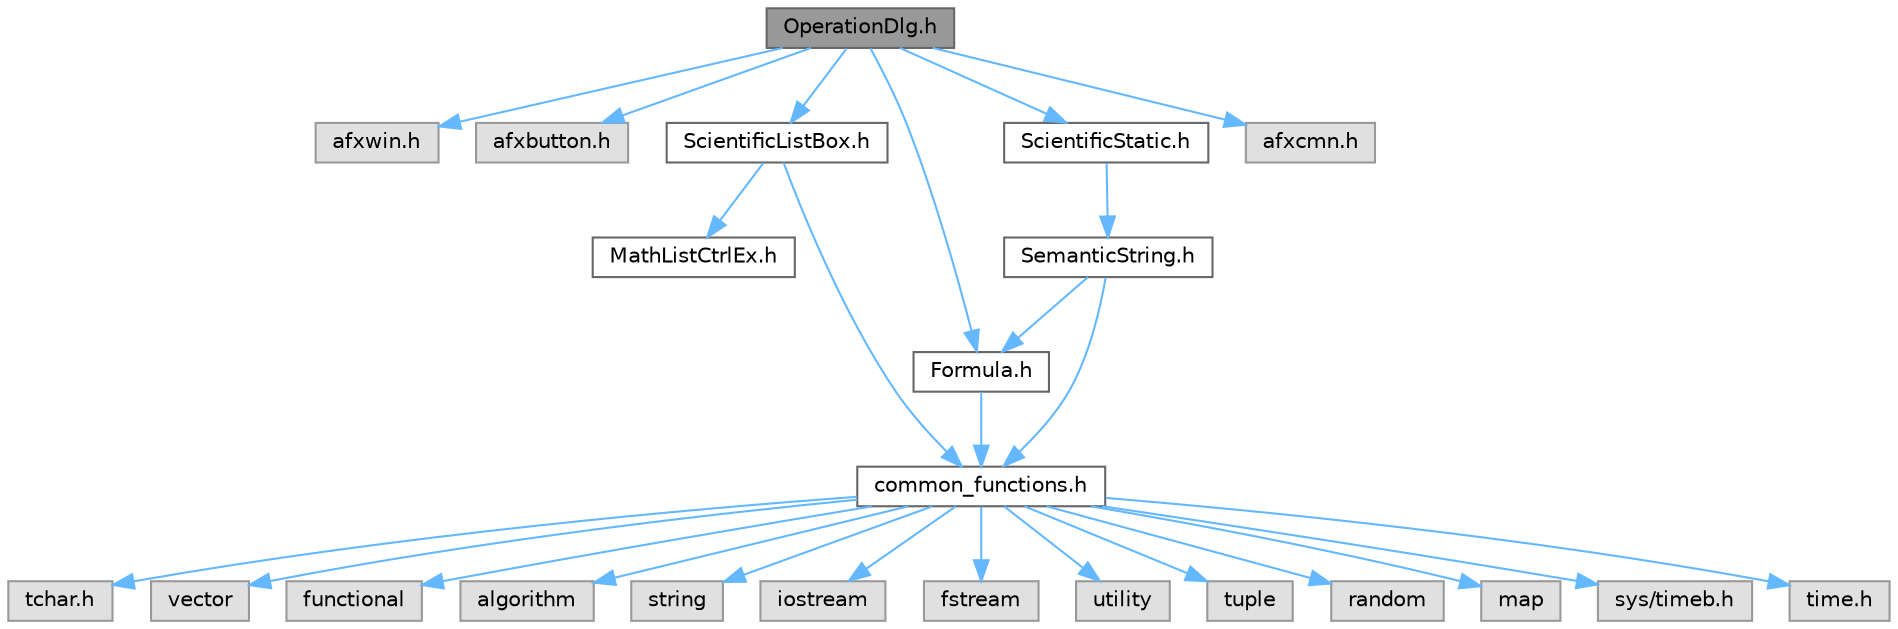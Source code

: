 digraph "OperationDlg.h"
{
 // LATEX_PDF_SIZE
  bgcolor="transparent";
  edge [fontname=Helvetica,fontsize=10,labelfontname=Helvetica,labelfontsize=10];
  node [fontname=Helvetica,fontsize=10,shape=box,height=0.2,width=0.4];
  Node1 [id="Node000001",label="OperationDlg.h",height=0.2,width=0.4,color="gray40", fillcolor="grey60", style="filled", fontcolor="black",tooltip="Defines the OperationDlg class for performing operations on formulas."];
  Node1 -> Node2 [id="edge26_Node000001_Node000002",color="steelblue1",style="solid",tooltip=" "];
  Node2 [id="Node000002",label="afxwin.h",height=0.2,width=0.4,color="grey60", fillcolor="#E0E0E0", style="filled",tooltip=" "];
  Node1 -> Node3 [id="edge27_Node000001_Node000003",color="steelblue1",style="solid",tooltip=" "];
  Node3 [id="Node000003",label="afxbutton.h",height=0.2,width=0.4,color="grey60", fillcolor="#E0E0E0", style="filled",tooltip=" "];
  Node1 -> Node4 [id="edge28_Node000001_Node000004",color="steelblue1",style="solid",tooltip=" "];
  Node4 [id="Node000004",label="ScientificListBox.h",height=0.2,width=0.4,color="grey40", fillcolor="white", style="filled",URL="$ScientificListBox_8h_source.html",tooltip=" "];
  Node4 -> Node5 [id="edge29_Node000004_Node000005",color="steelblue1",style="solid",tooltip=" "];
  Node5 [id="Node000005",label="MathListCtrlEx.h",height=0.2,width=0.4,color="grey40", fillcolor="white", style="filled",URL="$MathListCtrlEx_8h_source.html",tooltip=" "];
  Node4 -> Node6 [id="edge30_Node000004_Node000006",color="steelblue1",style="solid",tooltip=" "];
  Node6 [id="Node000006",label="common_functions.h",height=0.2,width=0.4,color="grey40", fillcolor="white", style="filled",URL="$common__functions_8h_source.html",tooltip=" "];
  Node6 -> Node7 [id="edge31_Node000006_Node000007",color="steelblue1",style="solid",tooltip=" "];
  Node7 [id="Node000007",label="tchar.h",height=0.2,width=0.4,color="grey60", fillcolor="#E0E0E0", style="filled",tooltip=" "];
  Node6 -> Node8 [id="edge32_Node000006_Node000008",color="steelblue1",style="solid",tooltip=" "];
  Node8 [id="Node000008",label="vector",height=0.2,width=0.4,color="grey60", fillcolor="#E0E0E0", style="filled",tooltip=" "];
  Node6 -> Node9 [id="edge33_Node000006_Node000009",color="steelblue1",style="solid",tooltip=" "];
  Node9 [id="Node000009",label="functional",height=0.2,width=0.4,color="grey60", fillcolor="#E0E0E0", style="filled",tooltip=" "];
  Node6 -> Node10 [id="edge34_Node000006_Node000010",color="steelblue1",style="solid",tooltip=" "];
  Node10 [id="Node000010",label="algorithm",height=0.2,width=0.4,color="grey60", fillcolor="#E0E0E0", style="filled",tooltip=" "];
  Node6 -> Node11 [id="edge35_Node000006_Node000011",color="steelblue1",style="solid",tooltip=" "];
  Node11 [id="Node000011",label="string",height=0.2,width=0.4,color="grey60", fillcolor="#E0E0E0", style="filled",tooltip=" "];
  Node6 -> Node12 [id="edge36_Node000006_Node000012",color="steelblue1",style="solid",tooltip=" "];
  Node12 [id="Node000012",label="iostream",height=0.2,width=0.4,color="grey60", fillcolor="#E0E0E0", style="filled",tooltip=" "];
  Node6 -> Node13 [id="edge37_Node000006_Node000013",color="steelblue1",style="solid",tooltip=" "];
  Node13 [id="Node000013",label="fstream",height=0.2,width=0.4,color="grey60", fillcolor="#E0E0E0", style="filled",tooltip=" "];
  Node6 -> Node14 [id="edge38_Node000006_Node000014",color="steelblue1",style="solid",tooltip=" "];
  Node14 [id="Node000014",label="utility",height=0.2,width=0.4,color="grey60", fillcolor="#E0E0E0", style="filled",tooltip=" "];
  Node6 -> Node15 [id="edge39_Node000006_Node000015",color="steelblue1",style="solid",tooltip=" "];
  Node15 [id="Node000015",label="tuple",height=0.2,width=0.4,color="grey60", fillcolor="#E0E0E0", style="filled",tooltip=" "];
  Node6 -> Node16 [id="edge40_Node000006_Node000016",color="steelblue1",style="solid",tooltip=" "];
  Node16 [id="Node000016",label="random",height=0.2,width=0.4,color="grey60", fillcolor="#E0E0E0", style="filled",tooltip=" "];
  Node6 -> Node17 [id="edge41_Node000006_Node000017",color="steelblue1",style="solid",tooltip=" "];
  Node17 [id="Node000017",label="map",height=0.2,width=0.4,color="grey60", fillcolor="#E0E0E0", style="filled",tooltip=" "];
  Node6 -> Node18 [id="edge42_Node000006_Node000018",color="steelblue1",style="solid",tooltip=" "];
  Node18 [id="Node000018",label="sys/timeb.h",height=0.2,width=0.4,color="grey60", fillcolor="#E0E0E0", style="filled",tooltip=" "];
  Node6 -> Node19 [id="edge43_Node000006_Node000019",color="steelblue1",style="solid",tooltip=" "];
  Node19 [id="Node000019",label="time.h",height=0.2,width=0.4,color="grey60", fillcolor="#E0E0E0", style="filled",tooltip=" "];
  Node1 -> Node20 [id="edge44_Node000001_Node000020",color="steelblue1",style="solid",tooltip=" "];
  Node20 [id="Node000020",label="Formula.h",height=0.2,width=0.4,color="grey40", fillcolor="white", style="filled",URL="$Formula_8h_source.html",tooltip=" "];
  Node20 -> Node6 [id="edge45_Node000020_Node000006",color="steelblue1",style="solid",tooltip=" "];
  Node1 -> Node21 [id="edge46_Node000001_Node000021",color="steelblue1",style="solid",tooltip=" "];
  Node21 [id="Node000021",label="ScientificStatic.h",height=0.2,width=0.4,color="grey40", fillcolor="white", style="filled",URL="$ScientificStatic_8h_source.html",tooltip=" "];
  Node21 -> Node22 [id="edge47_Node000021_Node000022",color="steelblue1",style="solid",tooltip=" "];
  Node22 [id="Node000022",label="SemanticString.h",height=0.2,width=0.4,color="grey40", fillcolor="white", style="filled",URL="$SemanticString_8h.html",tooltip="Defines the SemanticString class and related enumerations for mathematical text styling."];
  Node22 -> Node6 [id="edge48_Node000022_Node000006",color="steelblue1",style="solid",tooltip=" "];
  Node22 -> Node20 [id="edge49_Node000022_Node000020",color="steelblue1",style="solid",tooltip=" "];
  Node1 -> Node23 [id="edge50_Node000001_Node000023",color="steelblue1",style="solid",tooltip=" "];
  Node23 [id="Node000023",label="afxcmn.h",height=0.2,width=0.4,color="grey60", fillcolor="#E0E0E0", style="filled",tooltip=" "];
}
